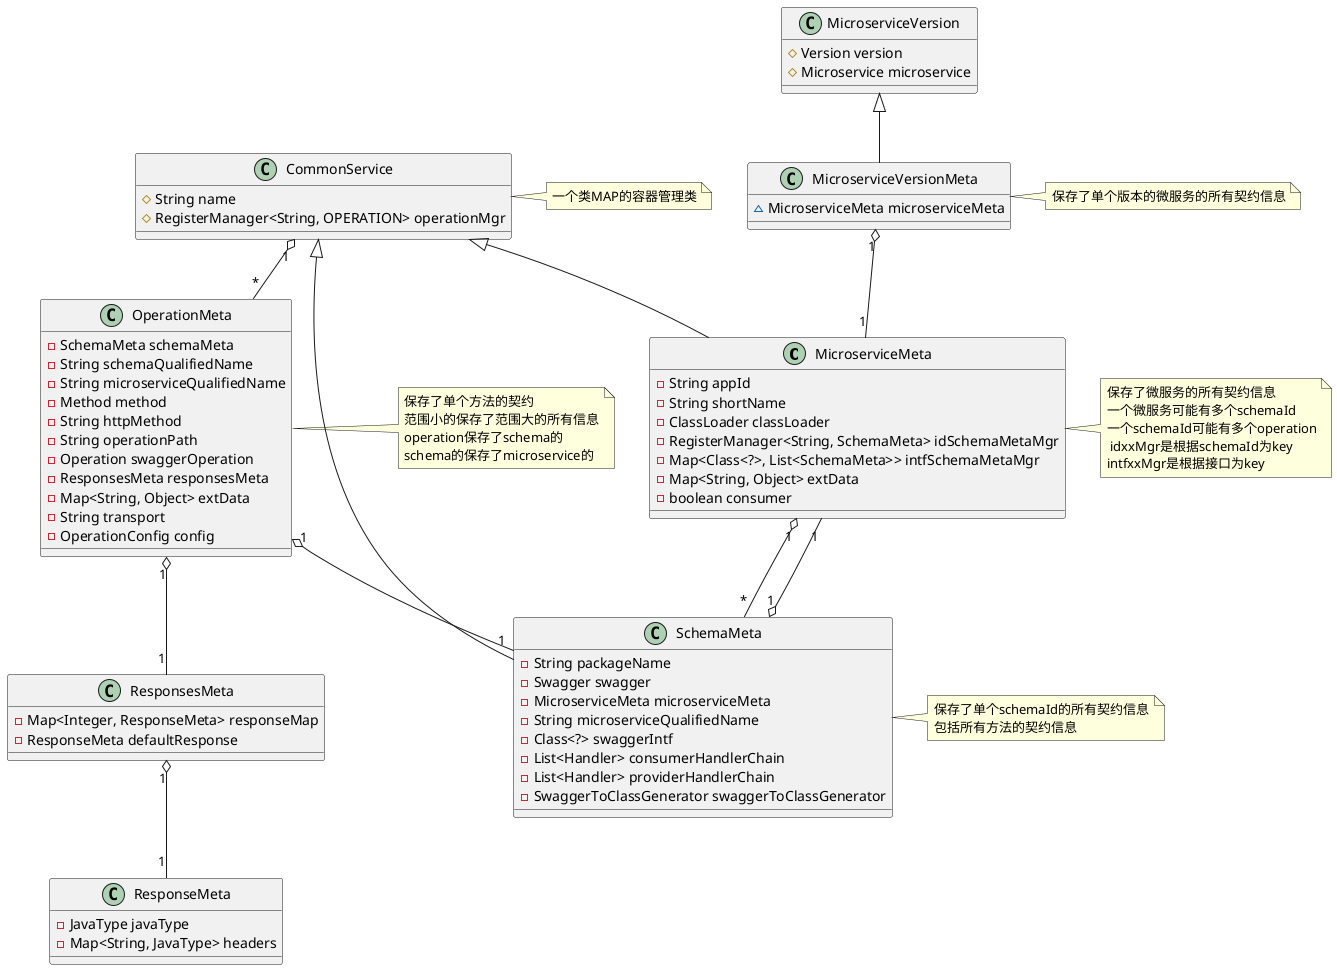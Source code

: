 @startuml
class MicroserviceMeta  {
  - String appId
  - String shortName
  - ClassLoader classLoader
  - RegisterManager<String, SchemaMeta> idSchemaMetaMgr
  - Map<Class<?>, List<SchemaMeta>> intfSchemaMetaMgr
  - Map<String, Object> extData
  - boolean consumer
}
note right of MicroserviceMeta: 保存了微服务的所有契约信息\n一个微服务可能有多个schemaId\n一个schemaId可能有多个operation\n idxxMgr是根据schemaId为key\nintfxxMgr是根据接口为key

class OperationMeta {
  - SchemaMeta schemaMeta
  - String schemaQualifiedName
  - String microserviceQualifiedName
  - Method method
  - String httpMethod
  - String operationPath
  - Operation swaggerOperation
  - ResponsesMeta responsesMeta
  - Map<String, Object> extData
  - String transport
  - OperationConfig config
}
note right of OperationMeta: 保存了单个方法的契约\n范围小的保存了范围大的所有信息\noperation保存了schema的\nschema的保存了microservice的

class SchemaMeta  {
  - String packageName
  - Swagger swagger
  - MicroserviceMeta microserviceMeta
  - String microserviceQualifiedName
  - Class<?> swaggerIntf
  - List<Handler> consumerHandlerChain
  - List<Handler> providerHandlerChain
  - SwaggerToClassGenerator swaggerToClassGenerator
}
note right of SchemaMeta: 保存了单个schemaId的所有契约信息\n包括所有方法的契约信息

class CommonService {
  # String name
  # RegisterManager<String, OPERATION> operationMgr
}
note right of CommonService: 一个类MAP的容器管理类

class ResponsesMeta {
  - Map<Integer, ResponseMeta> responseMap
  - ResponseMeta defaultResponse
}

class ResponseMeta {
  - JavaType javaType
  - Map<String, JavaType> headers
}

class MicroserviceVersion {
  # Version version
  # Microservice microservice
}

class MicroserviceVersionMeta {
  ~ MicroserviceMeta microserviceMeta
}
note right of MicroserviceVersionMeta: 保存了单个版本的微服务的所有契约信息


MicroserviceVersion <|-- MicroserviceVersionMeta
CommonService <|-- MicroserviceMeta
CommonService <|-- SchemaMeta

ResponsesMeta "1" o-- "1" ResponseMeta
OperationMeta "1" o-- "1" ResponsesMeta
OperationMeta "1" o-- "1" SchemaMeta
SchemaMeta "1" o-- "1" MicroserviceMeta
MicroserviceMeta "1" o-- "*" SchemaMeta
MicroserviceVersionMeta "1" o-- "1" MicroserviceMeta
CommonService "1" o-- "*" OperationMeta
@enduml